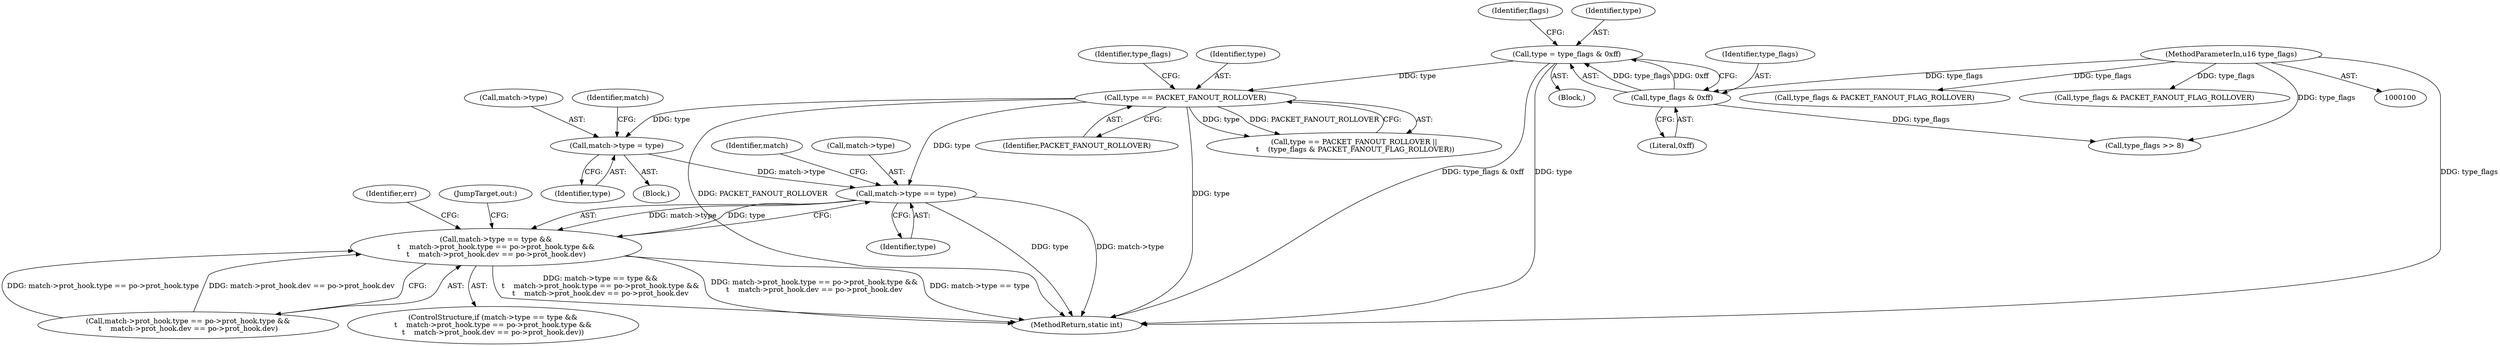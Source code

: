 digraph "0_linux_d199fab63c11998a602205f7ee7ff7c05c97164b@pointer" {
"1000378" [label="(Call,match->type == type)"];
"1000289" [label="(Call,match->type = type)"];
"1000176" [label="(Call,type == PACKET_FANOUT_ROLLOVER)"];
"1000117" [label="(Call,type = type_flags & 0xff)"];
"1000119" [label="(Call,type_flags & 0xff)"];
"1000103" [label="(MethodParameterIn,u16 type_flags)"];
"1000377" [label="(Call,match->type == type &&\n\t    match->prot_hook.type == po->prot_hook.type &&\n\t    match->prot_hook.dev == po->prot_hook.dev)"];
"1000120" [label="(Identifier,type_flags)"];
"1000124" [label="(Identifier,flags)"];
"1000261" [label="(Block,)"];
"1000289" [label="(Call,match->type = type)"];
"1000176" [label="(Call,type == PACKET_FANOUT_ROLLOVER)"];
"1000121" [label="(Literal,0xff)"];
"1000387" [label="(Identifier,match)"];
"1000383" [label="(Call,match->prot_hook.type == po->prot_hook.type &&\n\t    match->prot_hook.dev == po->prot_hook.dev)"];
"1000180" [label="(Identifier,type_flags)"];
"1000175" [label="(Call,type == PACKET_FANOUT_ROLLOVER ||\n \t    (type_flags & PACKET_FANOUT_FLAG_ROLLOVER))"];
"1000177" [label="(Identifier,type)"];
"1000118" [label="(Identifier,type)"];
"1000178" [label="(Identifier,PACKET_FANOUT_ROLLOVER)"];
"1000119" [label="(Call,type_flags & 0xff)"];
"1000408" [label="(Identifier,err)"];
"1000296" [label="(Identifier,match)"];
"1000125" [label="(Call,type_flags >> 8)"];
"1000441" [label="(JumpTarget,out:)"];
"1000377" [label="(Call,match->type == type &&\n\t    match->prot_hook.type == po->prot_hook.type &&\n\t    match->prot_hook.dev == po->prot_hook.dev)"];
"1000293" [label="(Identifier,type)"];
"1000104" [label="(Block,)"];
"1000378" [label="(Call,match->type == type)"];
"1000379" [label="(Call,match->type)"];
"1000179" [label="(Call,type_flags & PACKET_FANOUT_FLAG_ROLLOVER)"];
"1000376" [label="(ControlStructure,if (match->type == type &&\n\t    match->prot_hook.type == po->prot_hook.type &&\n\t    match->prot_hook.dev == po->prot_hook.dev))"];
"1000134" [label="(Call,type_flags & PACKET_FANOUT_FLAG_ROLLOVER)"];
"1000459" [label="(MethodReturn,static int)"];
"1000103" [label="(MethodParameterIn,u16 type_flags)"];
"1000382" [label="(Identifier,type)"];
"1000117" [label="(Call,type = type_flags & 0xff)"];
"1000290" [label="(Call,match->type)"];
"1000378" -> "1000377"  [label="AST: "];
"1000378" -> "1000382"  [label="CFG: "];
"1000379" -> "1000378"  [label="AST: "];
"1000382" -> "1000378"  [label="AST: "];
"1000387" -> "1000378"  [label="CFG: "];
"1000377" -> "1000378"  [label="CFG: "];
"1000378" -> "1000459"  [label="DDG: match->type"];
"1000378" -> "1000459"  [label="DDG: type"];
"1000378" -> "1000377"  [label="DDG: match->type"];
"1000378" -> "1000377"  [label="DDG: type"];
"1000289" -> "1000378"  [label="DDG: match->type"];
"1000176" -> "1000378"  [label="DDG: type"];
"1000289" -> "1000261"  [label="AST: "];
"1000289" -> "1000293"  [label="CFG: "];
"1000290" -> "1000289"  [label="AST: "];
"1000293" -> "1000289"  [label="AST: "];
"1000296" -> "1000289"  [label="CFG: "];
"1000176" -> "1000289"  [label="DDG: type"];
"1000176" -> "1000175"  [label="AST: "];
"1000176" -> "1000178"  [label="CFG: "];
"1000177" -> "1000176"  [label="AST: "];
"1000178" -> "1000176"  [label="AST: "];
"1000180" -> "1000176"  [label="CFG: "];
"1000175" -> "1000176"  [label="CFG: "];
"1000176" -> "1000459"  [label="DDG: PACKET_FANOUT_ROLLOVER"];
"1000176" -> "1000459"  [label="DDG: type"];
"1000176" -> "1000175"  [label="DDG: type"];
"1000176" -> "1000175"  [label="DDG: PACKET_FANOUT_ROLLOVER"];
"1000117" -> "1000176"  [label="DDG: type"];
"1000117" -> "1000104"  [label="AST: "];
"1000117" -> "1000119"  [label="CFG: "];
"1000118" -> "1000117"  [label="AST: "];
"1000119" -> "1000117"  [label="AST: "];
"1000124" -> "1000117"  [label="CFG: "];
"1000117" -> "1000459"  [label="DDG: type"];
"1000117" -> "1000459"  [label="DDG: type_flags & 0xff"];
"1000119" -> "1000117"  [label="DDG: type_flags"];
"1000119" -> "1000117"  [label="DDG: 0xff"];
"1000119" -> "1000121"  [label="CFG: "];
"1000120" -> "1000119"  [label="AST: "];
"1000121" -> "1000119"  [label="AST: "];
"1000103" -> "1000119"  [label="DDG: type_flags"];
"1000119" -> "1000125"  [label="DDG: type_flags"];
"1000103" -> "1000100"  [label="AST: "];
"1000103" -> "1000459"  [label="DDG: type_flags"];
"1000103" -> "1000125"  [label="DDG: type_flags"];
"1000103" -> "1000134"  [label="DDG: type_flags"];
"1000103" -> "1000179"  [label="DDG: type_flags"];
"1000377" -> "1000376"  [label="AST: "];
"1000377" -> "1000383"  [label="CFG: "];
"1000383" -> "1000377"  [label="AST: "];
"1000408" -> "1000377"  [label="CFG: "];
"1000441" -> "1000377"  [label="CFG: "];
"1000377" -> "1000459"  [label="DDG: match->type == type &&\n\t    match->prot_hook.type == po->prot_hook.type &&\n\t    match->prot_hook.dev == po->prot_hook.dev"];
"1000377" -> "1000459"  [label="DDG: match->prot_hook.type == po->prot_hook.type &&\n\t    match->prot_hook.dev == po->prot_hook.dev"];
"1000377" -> "1000459"  [label="DDG: match->type == type"];
"1000383" -> "1000377"  [label="DDG: match->prot_hook.type == po->prot_hook.type"];
"1000383" -> "1000377"  [label="DDG: match->prot_hook.dev == po->prot_hook.dev"];
}
